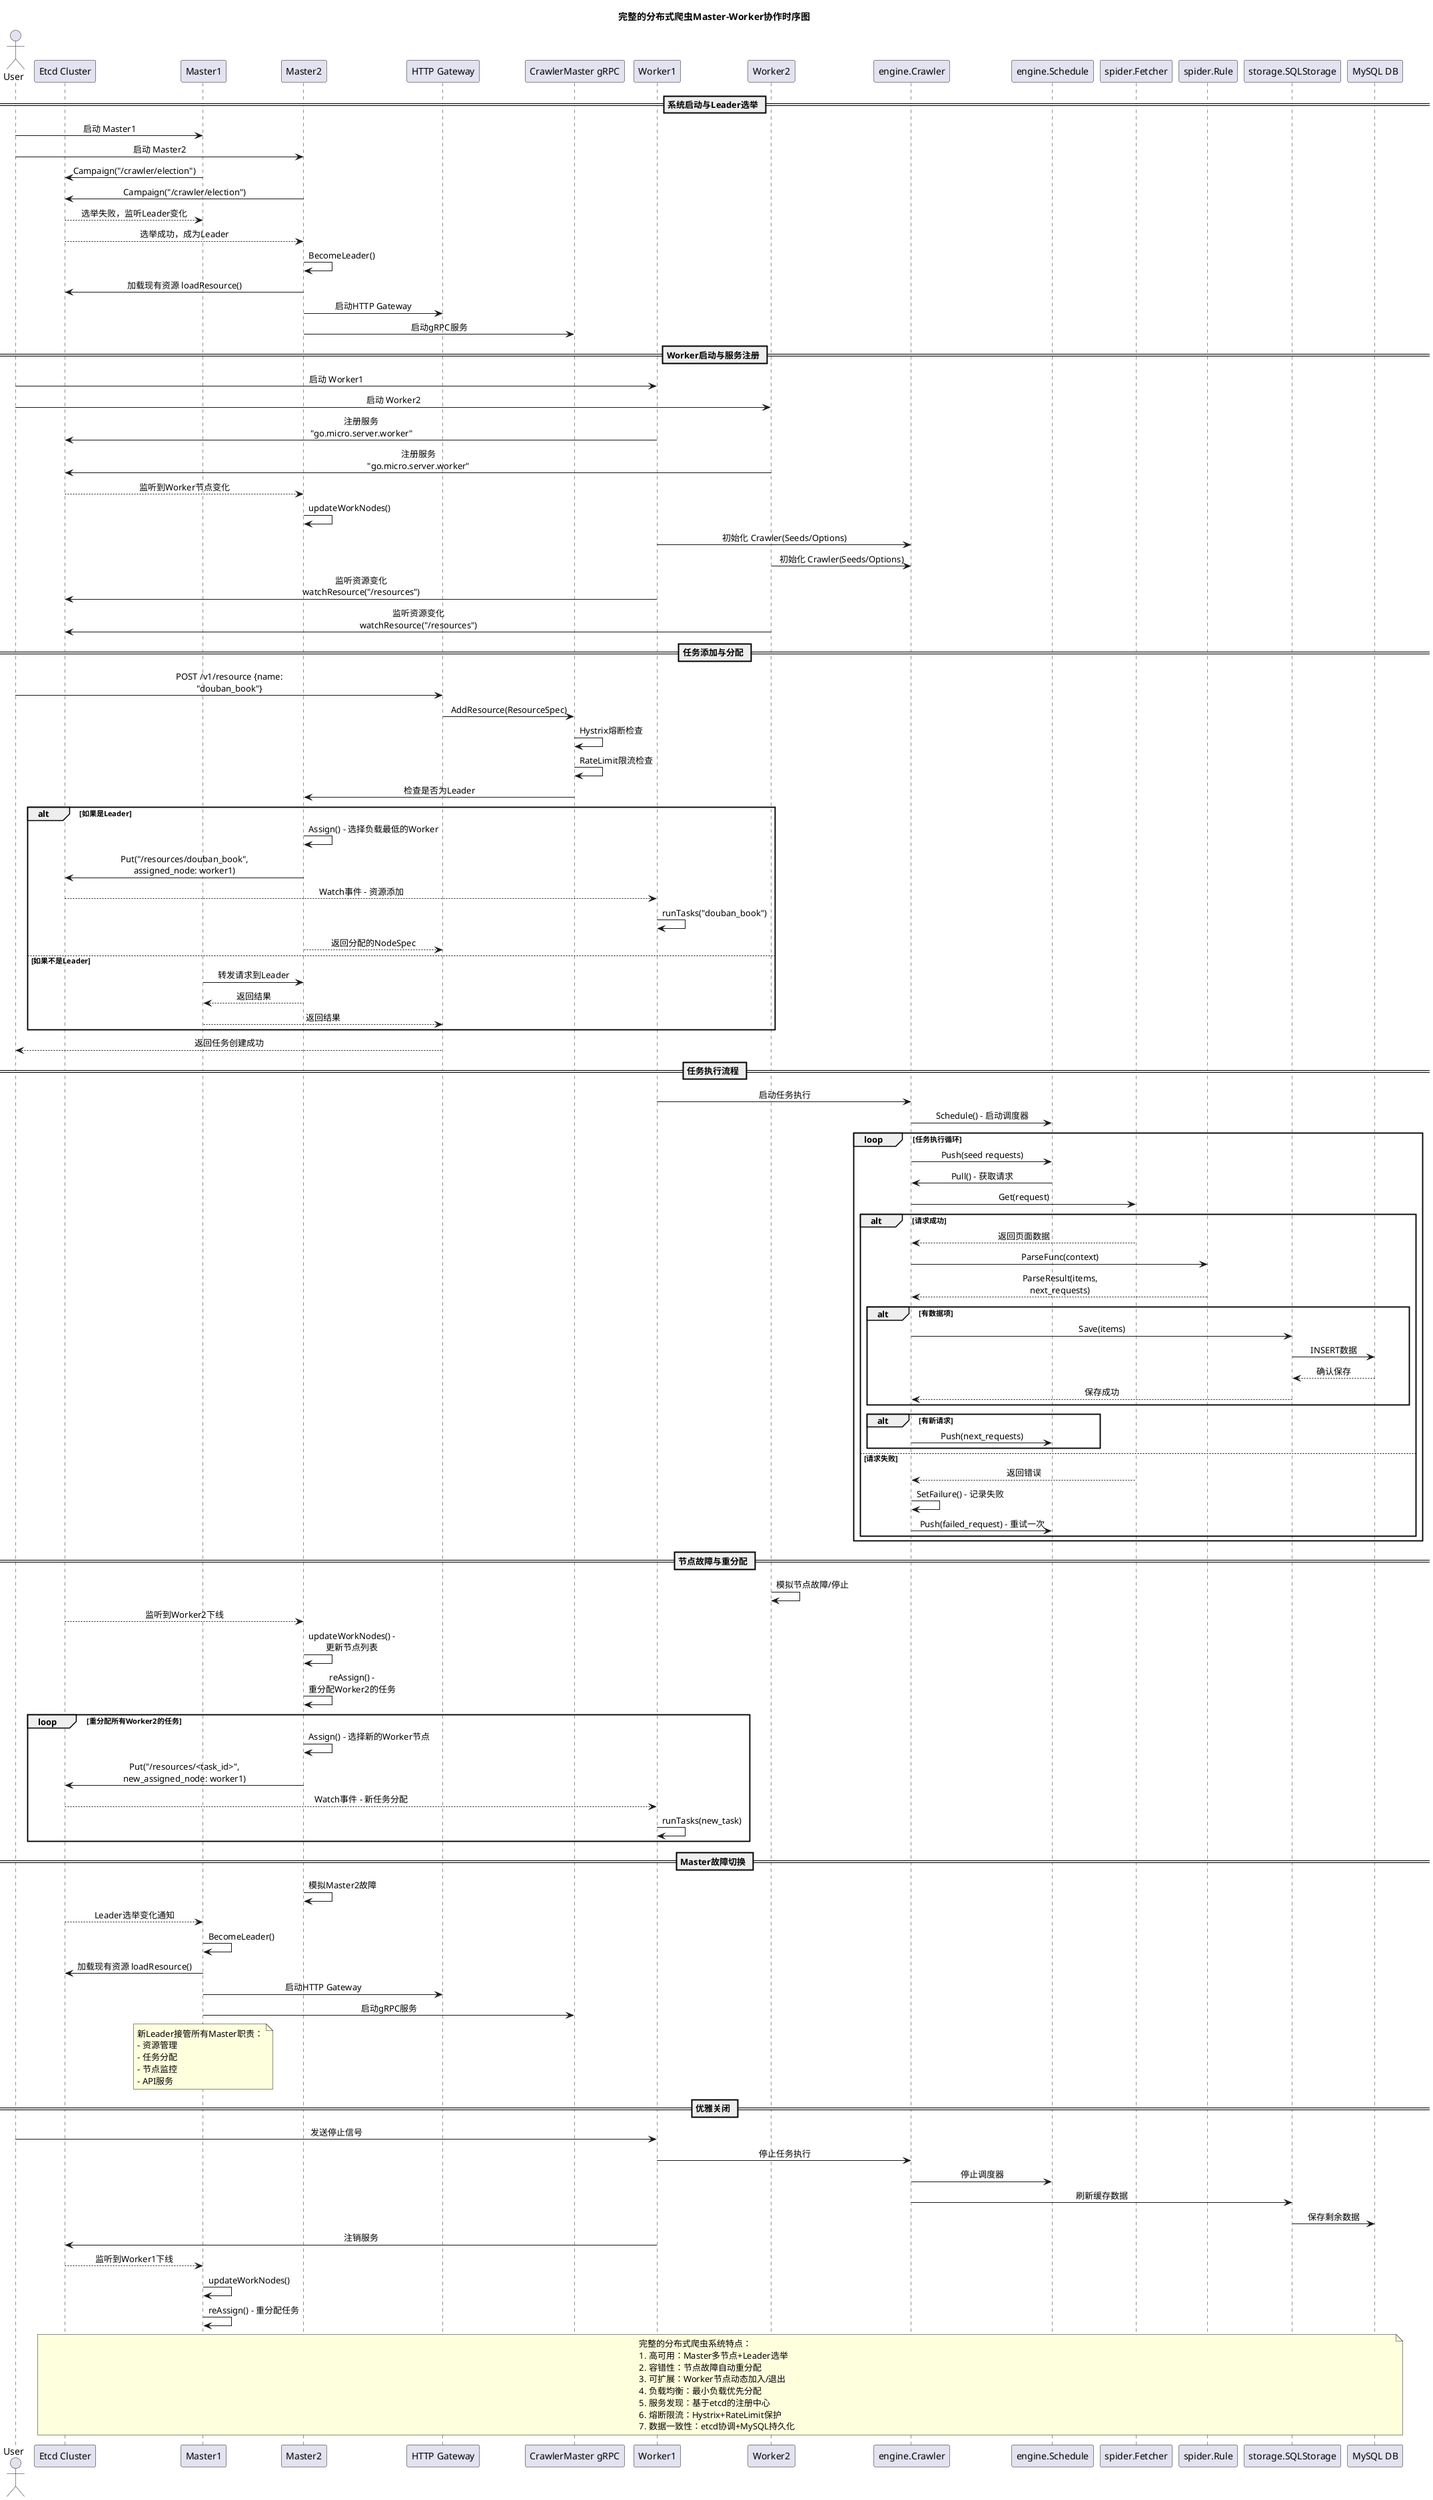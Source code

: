 @startuml
title 完整的分布式爬虫Master-Worker协作时序图

skinparam sequenceMessageAlign center
skinparam maxMessageSize 200

actor User
participant "Etcd Cluster" as etcd
participant "Master1" as master1
participant "Master2" as master2
participant "HTTP Gateway" as gateway
participant "CrawlerMaster gRPC" as masterGrpc
participant "Worker1" as worker1
participant "Worker2" as worker2
participant "engine.Crawler" as crawler
participant "engine.Schedule" as schedule
participant "spider.Fetcher" as fetcher
participant "spider.Rule" as rule
participant "storage.SQLStorage" as storage
participant "MySQL DB" as mysql

== 系统启动与Leader选举 ==

User -> master1: 启动 Master1
User -> master2: 启动 Master2

master1 -> etcd: Campaign("/crawler/election")
master2 -> etcd: Campaign("/crawler/election")
etcd --> master1: 选举失败，监听Leader变化
etcd --> master2: 选举成功，成为Leader

master2 -> master2: BecomeLeader()
master2 -> etcd: 加载现有资源 loadResource()
master2 -> gateway: 启动HTTP Gateway
master2 -> masterGrpc: 启动gRPC服务

== Worker启动与服务注册 ==

User -> worker1: 启动 Worker1
User -> worker2: 启动 Worker2

worker1 -> etcd: 注册服务 "go.micro.server.worker"
worker2 -> etcd: 注册服务 "go.micro.server.worker"

etcd --> master2: 监听到Worker节点变化
master2 -> master2: updateWorkNodes()

worker1 -> crawler: 初始化 Crawler(Seeds/Options)
worker2 -> crawler: 初始化 Crawler(Seeds/Options)

worker1 -> etcd: 监听资源变化 watchResource("/resources")
worker2 -> etcd: 监听资源变化 watchResource("/resources")

== 任务添加与分配 ==

User -> gateway: POST /v1/resource {name: "douban_book"}
gateway -> masterGrpc: AddResource(ResourceSpec)

masterGrpc -> masterGrpc: Hystrix熔断检查
masterGrpc -> masterGrpc: RateLimit限流检查
masterGrpc -> master2: 检查是否为Leader

alt 如果是Leader
    master2 -> master2: Assign() - 选择负载最低的Worker
    master2 -> etcd: Put("/resources/douban_book", assigned_node: worker1)
    etcd --> worker1: Watch事件 - 资源添加
    worker1 -> worker1: runTasks("douban_book")
    master2 --> gateway: 返回分配的NodeSpec
else 如果不是Leader
    master1 -> master2: 转发请求到Leader
    master2 --> master1: 返回结果
    master1 --> gateway: 返回结果
end

gateway --> User: 返回任务创建成功

== 任务执行流程 ==

worker1 -> crawler: 启动任务执行
crawler -> schedule: Schedule() - 启动调度器

loop 任务执行循环
    crawler -> schedule: Push(seed requests)
    schedule -> crawler: Pull() - 获取请求
    
    crawler -> fetcher: Get(request)
    
    alt 请求成功
        fetcher --> crawler: 返回页面数据
        crawler -> rule: ParseFunc(context)
        rule --> crawler: ParseResult(items, next_requests)
        
        alt 有数据项
            crawler -> storage: Save(items)
            storage -> mysql: INSERT数据
            mysql --> storage: 确认保存
            storage --> crawler: 保存成功
        end
        
        alt 有新请求
            crawler -> schedule: Push(next_requests)
        end
        
    else 请求失败
        fetcher --> crawler: 返回错误
        crawler -> crawler: SetFailure() - 记录失败
        crawler -> schedule: Push(failed_request) - 重试一次
    end
end

== 节点故障与重分配 ==

worker2 -> worker2: 模拟节点故障/停止

etcd --> master2: 监听到Worker2下线
master2 -> master2: updateWorkNodes() - 更新节点列表
master2 -> master2: reAssign() - 重分配Worker2的任务

loop 重分配所有Worker2的任务
    master2 -> master2: Assign() - 选择新的Worker节点
    master2 -> etcd: Put("/resources/<task_id>", new_assigned_node: worker1)
    etcd --> worker1: Watch事件 - 新任务分配
    worker1 -> worker1: runTasks(new_task)
end

== Master故障切换 ==

master2 -> master2: 模拟Master2故障

etcd --> master1: Leader选举变化通知
master1 -> master1: BecomeLeader()
master1 -> etcd: 加载现有资源 loadResource()
master1 -> gateway: 启动HTTP Gateway
master1 -> masterGrpc: 启动gRPC服务

note over master1
新Leader接管所有Master职责：
- 资源管理
- 任务分配  
- 节点监控
- API服务
end note

== 优雅关闭 ==

User -> worker1: 发送停止信号

worker1 -> crawler: 停止任务执行
crawler -> schedule: 停止调度器
crawler -> storage: 刷新缓存数据
storage -> mysql: 保存剩余数据
worker1 -> etcd: 注销服务

etcd --> master1: 监听到Worker1下线
master1 -> master1: updateWorkNodes()
master1 -> master1: reAssign() - 重分配任务

note over etcd, mysql
完整的分布式爬虫系统特点：
1. 高可用：Master多节点+Leader选举
2. 容错性：节点故障自动重分配
3. 可扩展：Worker节点动态加入/退出
4. 负载均衡：最小负载优先分配
5. 服务发现：基于etcd的注册中心
6. 熔断限流：Hystrix+RateLimit保护
7. 数据一致性：etcd协调+MySQL持久化
end note

@enduml